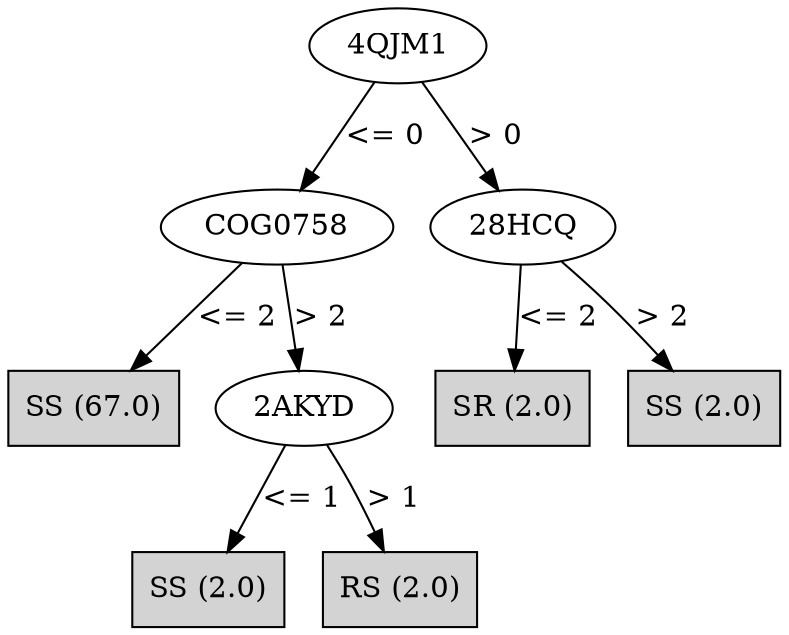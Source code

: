 digraph J48Tree {
N0 [label="4QJM1" ]
N0->N1 [label="<= 0"]
N1 [label="COG0758" ]
N1->N2 [label="<= 2"]
N2 [label="SS (67.0)" shape=box style=filled ]
N1->N3 [label="> 2"]
N3 [label="2AKYD" ]
N3->N4 [label="<= 1"]
N4 [label="SS (2.0)" shape=box style=filled ]
N3->N5 [label="> 1"]
N5 [label="RS (2.0)" shape=box style=filled ]
N0->N6 [label="> 0"]
N6 [label="28HCQ" ]
N6->N7 [label="<= 2"]
N7 [label="SR (2.0)" shape=box style=filled ]
N6->N8 [label="> 2"]
N8 [label="SS (2.0)" shape=box style=filled ]
}

